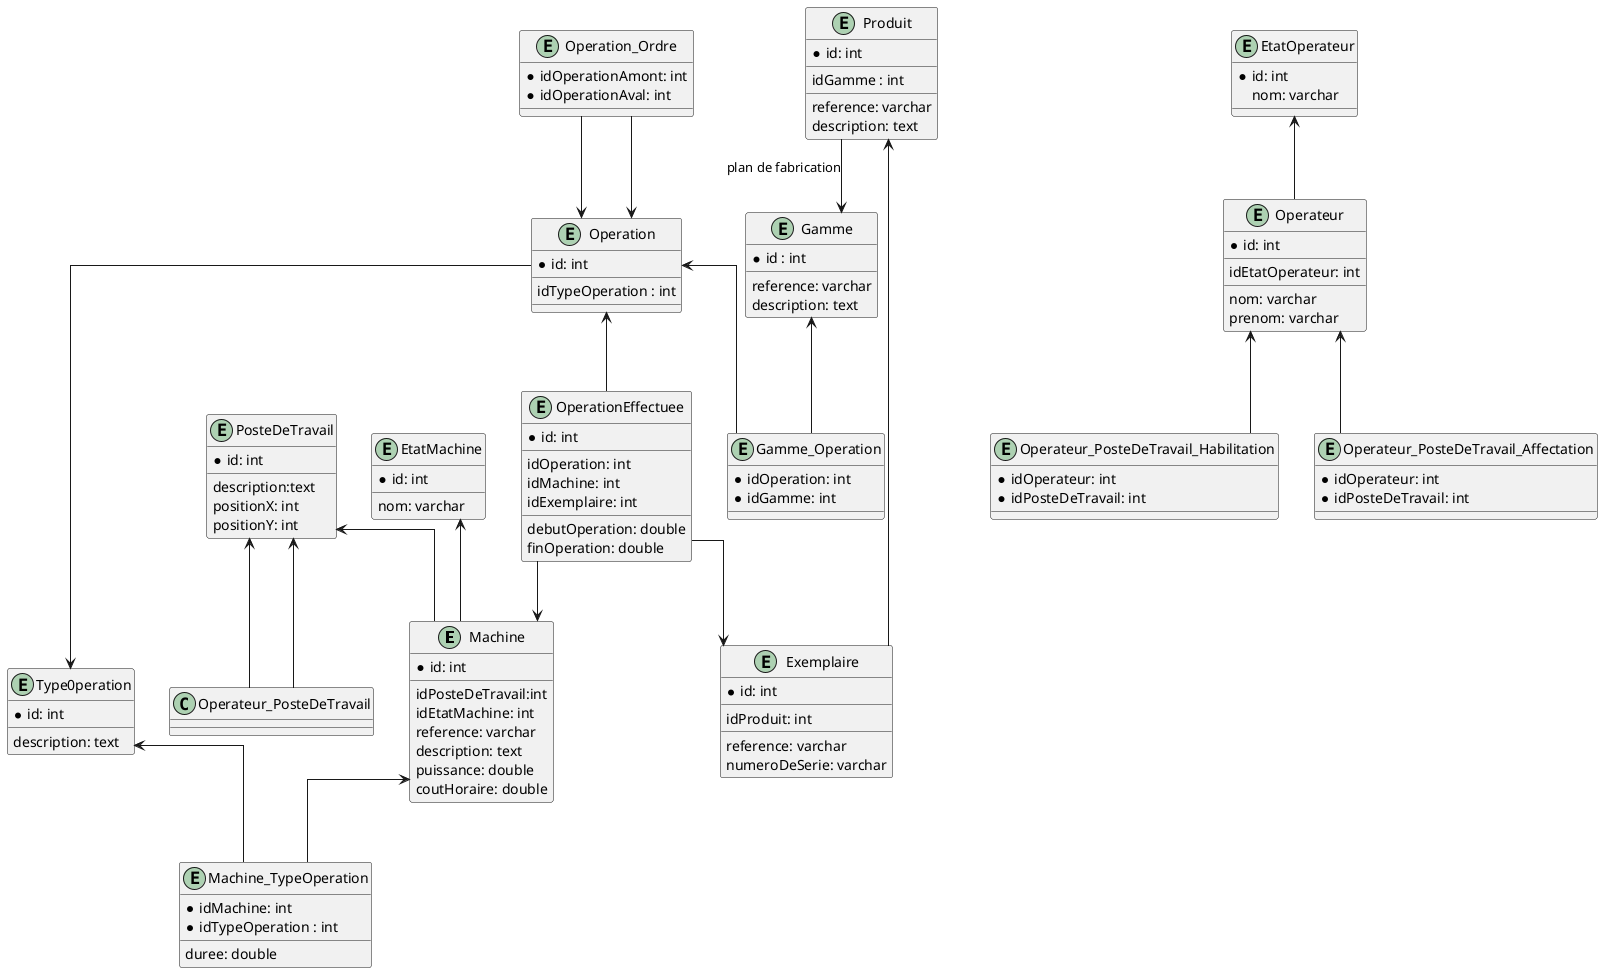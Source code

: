 @startuml

'Rectilinear layout :
skinparam linetype ortho

entity Machine {
* id: int
___
idPosteDeTravail:int
idEtatMachine: int
reference: varchar
description: text
puissance: double
coutHoraire: double
}

entity Type0peration{
* id: int
___
description: text
}

entity Produit {
* id: int
___
idGamme : int
___
reference: varchar
description: text
}

entity Machine_TypeOperation {
* idMachine: int
* idTypeOperation : int
___
duree: double
}

Machine <-- Machine_TypeOperation
Type0peration <-- Machine_TypeOperation

entity Gamme {
* id : int
___
reference: varchar
description: text
}

Produit --> Gamme : plan de fabrication

entity Operation {
* id: int
___
idTypeOperation : int
___
}

Operation --> Type0peration

entity Gamme_Operation {
*idOperation: int
*idGamme: int
}

Operation <-- Gamme_Operation
Gamme <-- Gamme_Operation

entity Operation_Ordre {
*idOperationAmont: int
*idOperationAval: int
}

Operation_Ordre --> Operation
Operation_Ordre --> Operation

entity Exemplaire {
* id: int
___
idProduit: int
___
reference: varchar
numeroDeSerie: varchar
}

Produit <-- Exemplaire

entity OperationEffectuee {
* id: int
___
idOperation: int
idMachine: int
idExemplaire: int
___
debutOperation: double
finOperation: double
}

Operation <-- OperationEffectuee
OperationEffectuee --> Machine
OperationEffectuee --> Exemplaire

entity PosteDeTravail {
*id: int
___
description:text
positionX: int
positionY: int
}

entity Operateur {
* id: int
___
idEtatOperateur: int
___
nom: varchar
prenom: varchar
}

entity Operateur_PosteDeTravail_Habilitation {
*idOperateur: int
*idPosteDeTravail: int
}

entity Operateur_PosteDeTravail_Affectation {
*idOperateur: int
*idPosteDeTravail: int
}

Operateur <--Operateur_PosteDeTravail_Habilitation
PosteDeTravail <-- Operateur_PosteDeTravail

Operateur <--Operateur_PosteDeTravail_Affectation
PosteDeTravail <-- Operateur_PosteDeTravail

PosteDeTravail <-- Machine

entity EtatMachine {
* id: int
___
nom: varchar
}

EtatMachine <-- Machine

entity EtatOperateur {
* id: int
nom: varchar
}

EtatOperateur <-- Operateur


@enduml